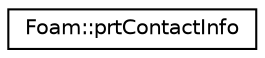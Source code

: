 digraph "Graphical Class Hierarchy"
{
 // LATEX_PDF_SIZE
  edge [fontname="Helvetica",fontsize="10",labelfontname="Helvetica",labelfontsize="10"];
  node [fontname="Helvetica",fontsize="10",shape=record];
  rankdir="LR";
  Node0 [label="Foam::prtContactInfo",height=0.2,width=0.4,color="black", fillcolor="white", style="filled",URL="$classFoam_1_1prtContactInfo.html",tooltip=" "];
}
